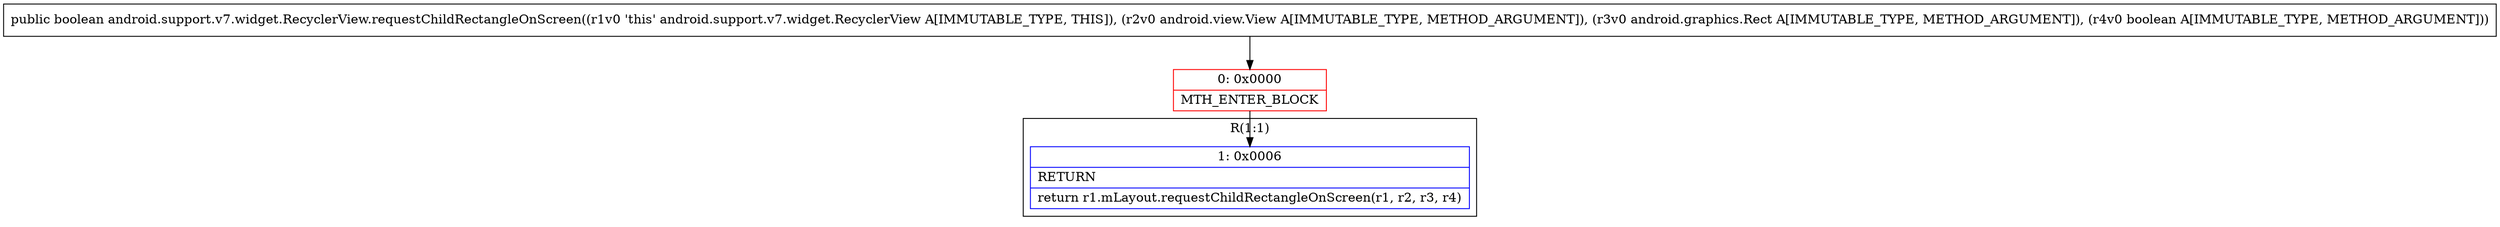digraph "CFG forandroid.support.v7.widget.RecyclerView.requestChildRectangleOnScreen(Landroid\/view\/View;Landroid\/graphics\/Rect;Z)Z" {
subgraph cluster_Region_1413070486 {
label = "R(1:1)";
node [shape=record,color=blue];
Node_1 [shape=record,label="{1\:\ 0x0006|RETURN\l|return r1.mLayout.requestChildRectangleOnScreen(r1, r2, r3, r4)\l}"];
}
Node_0 [shape=record,color=red,label="{0\:\ 0x0000|MTH_ENTER_BLOCK\l}"];
MethodNode[shape=record,label="{public boolean android.support.v7.widget.RecyclerView.requestChildRectangleOnScreen((r1v0 'this' android.support.v7.widget.RecyclerView A[IMMUTABLE_TYPE, THIS]), (r2v0 android.view.View A[IMMUTABLE_TYPE, METHOD_ARGUMENT]), (r3v0 android.graphics.Rect A[IMMUTABLE_TYPE, METHOD_ARGUMENT]), (r4v0 boolean A[IMMUTABLE_TYPE, METHOD_ARGUMENT])) }"];
MethodNode -> Node_0;
Node_0 -> Node_1;
}

